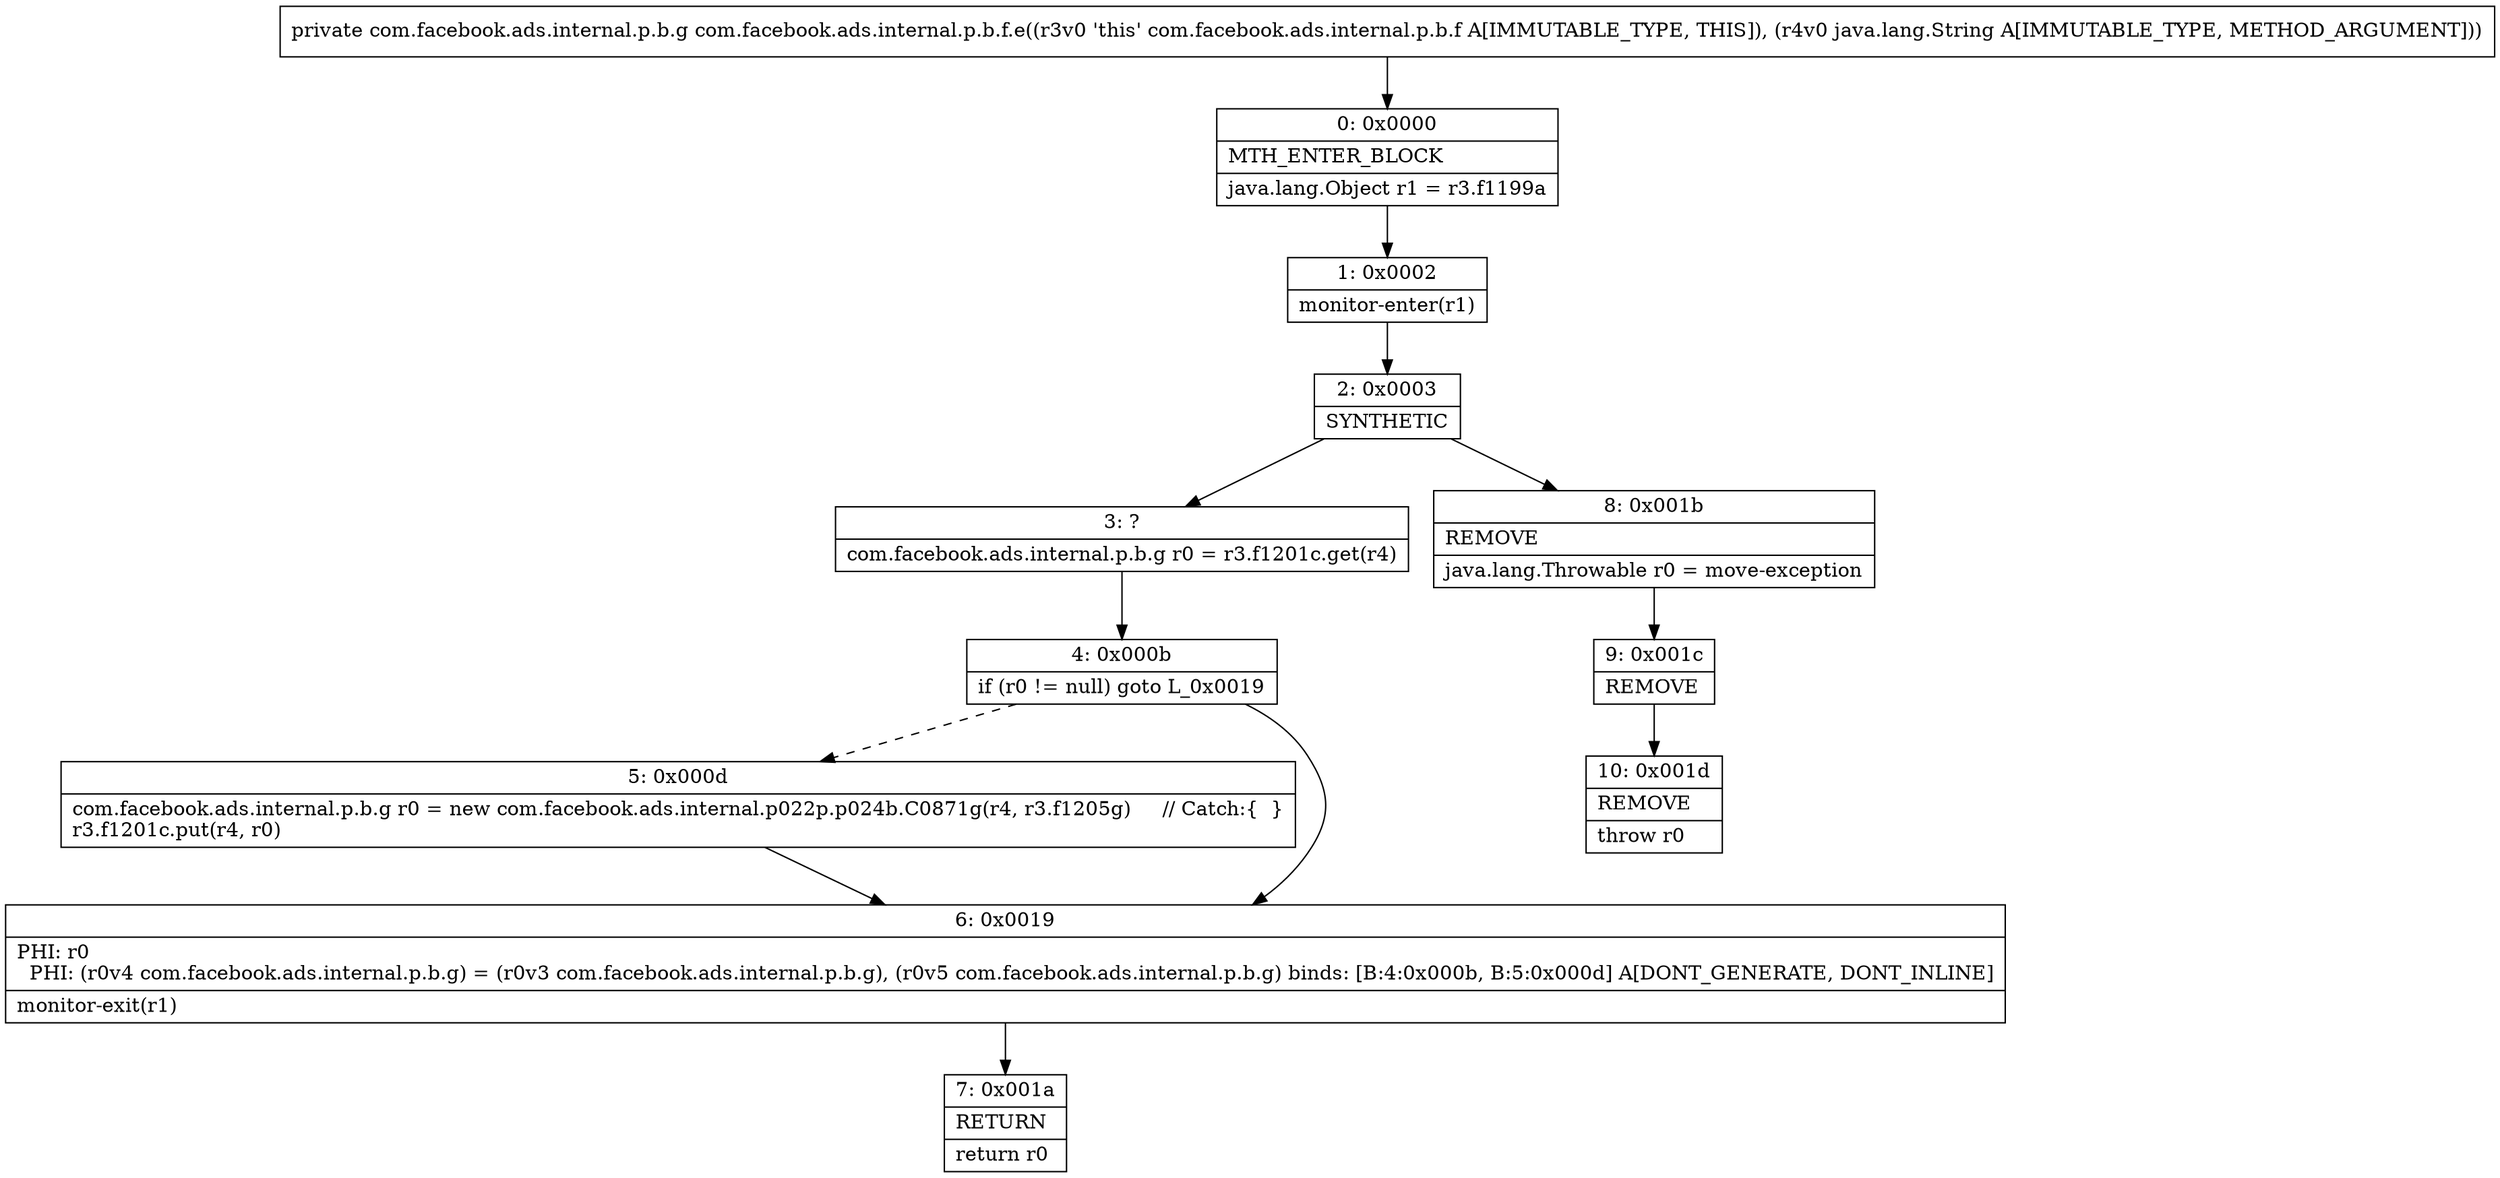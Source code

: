 digraph "CFG forcom.facebook.ads.internal.p.b.f.e(Ljava\/lang\/String;)Lcom\/facebook\/ads\/internal\/p\/b\/g;" {
Node_0 [shape=record,label="{0\:\ 0x0000|MTH_ENTER_BLOCK\l|java.lang.Object r1 = r3.f1199a\l}"];
Node_1 [shape=record,label="{1\:\ 0x0002|monitor\-enter(r1)\l}"];
Node_2 [shape=record,label="{2\:\ 0x0003|SYNTHETIC\l}"];
Node_3 [shape=record,label="{3\:\ ?|com.facebook.ads.internal.p.b.g r0 = r3.f1201c.get(r4)\l}"];
Node_4 [shape=record,label="{4\:\ 0x000b|if (r0 != null) goto L_0x0019\l}"];
Node_5 [shape=record,label="{5\:\ 0x000d|com.facebook.ads.internal.p.b.g r0 = new com.facebook.ads.internal.p022p.p024b.C0871g(r4, r3.f1205g)     \/\/ Catch:\{  \}\lr3.f1201c.put(r4, r0)\l}"];
Node_6 [shape=record,label="{6\:\ 0x0019|PHI: r0 \l  PHI: (r0v4 com.facebook.ads.internal.p.b.g) = (r0v3 com.facebook.ads.internal.p.b.g), (r0v5 com.facebook.ads.internal.p.b.g) binds: [B:4:0x000b, B:5:0x000d] A[DONT_GENERATE, DONT_INLINE]\l|monitor\-exit(r1)\l}"];
Node_7 [shape=record,label="{7\:\ 0x001a|RETURN\l|return r0\l}"];
Node_8 [shape=record,label="{8\:\ 0x001b|REMOVE\l|java.lang.Throwable r0 = move\-exception\l}"];
Node_9 [shape=record,label="{9\:\ 0x001c|REMOVE\l}"];
Node_10 [shape=record,label="{10\:\ 0x001d|REMOVE\l|throw r0\l}"];
MethodNode[shape=record,label="{private com.facebook.ads.internal.p.b.g com.facebook.ads.internal.p.b.f.e((r3v0 'this' com.facebook.ads.internal.p.b.f A[IMMUTABLE_TYPE, THIS]), (r4v0 java.lang.String A[IMMUTABLE_TYPE, METHOD_ARGUMENT])) }"];
MethodNode -> Node_0;
Node_0 -> Node_1;
Node_1 -> Node_2;
Node_2 -> Node_3;
Node_2 -> Node_8;
Node_3 -> Node_4;
Node_4 -> Node_5[style=dashed];
Node_4 -> Node_6;
Node_5 -> Node_6;
Node_6 -> Node_7;
Node_8 -> Node_9;
Node_9 -> Node_10;
}

